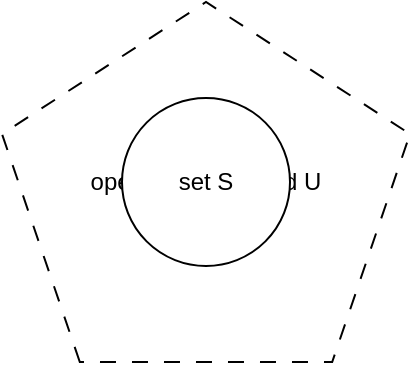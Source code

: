 <mxfile version="22.1.2" type="device">
  <diagram name="Page-1" id="lERcOtnmdMIkM4cn_xuK">
    <mxGraphModel dx="1114" dy="905" grid="1" gridSize="12" guides="1" tooltips="1" connect="1" arrows="1" fold="1" page="1" pageScale="1" pageWidth="827" pageHeight="1169" math="0" shadow="0">
      <root>
        <mxCell id="0" />
        <mxCell id="1" parent="0" />
        <mxCell id="IdQevyWfYrLNki2vx4wD-2" value="open neighborhood U" style="whiteSpace=wrap;html=1;shape=mxgraph.basic.pentagon;fillColor=default;dashed=1;dashPattern=8 8;" vertex="1" parent="1">
          <mxGeometry x="228" y="120" width="204" height="180" as="geometry" />
        </mxCell>
        <mxCell id="IdQevyWfYrLNki2vx4wD-1" value="set S" style="ellipse;whiteSpace=wrap;html=1;aspect=fixed;" vertex="1" parent="1">
          <mxGeometry x="288" y="168" width="84" height="84" as="geometry" />
        </mxCell>
      </root>
    </mxGraphModel>
  </diagram>
</mxfile>
